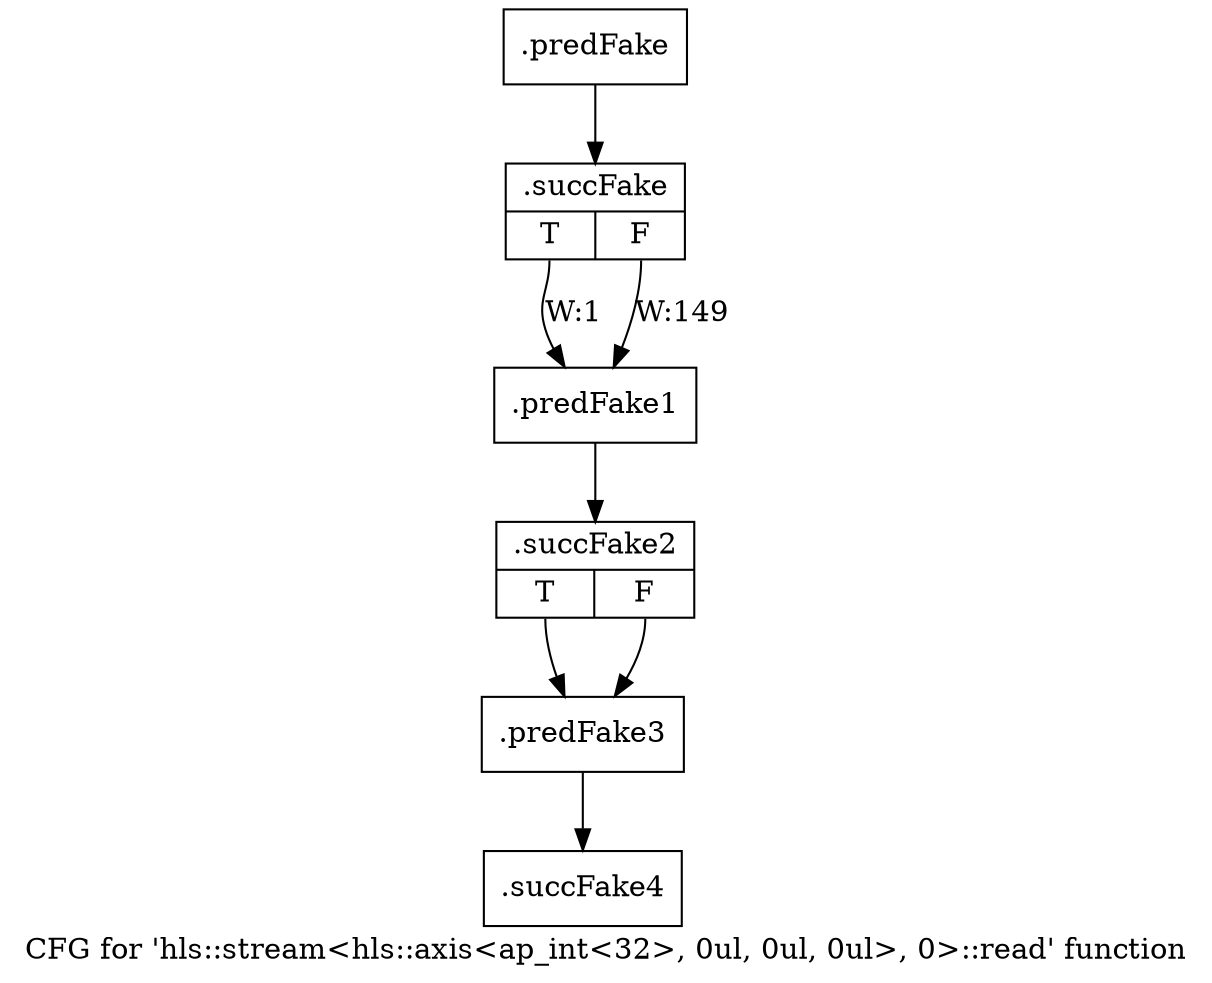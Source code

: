 digraph "CFG for 'hls::stream\<hls::axis\<ap_int\<32\>, 0ul, 0ul, 0ul\>, 0\>::read' function" {
	label="CFG for 'hls::stream\<hls::axis\<ap_int\<32\>, 0ul, 0ul, 0ul\>, 0\>::read' function";

	Node0x4601300 [shape=record,filename="",linenumber="",label="{.predFake}"];
	Node0x4601300 -> Node0x47bab50[ callList="" memoryops="" filename="/media/miguel/NewVolume/Linux/Xilinx/Vitis_HLS/2020.2/include/hls_stream_thread_unsafe.h" execusionnum="148"];
	Node0x47bab50 [shape=record,filename="/media/miguel/NewVolume/Linux/Xilinx/Vitis_HLS/2020.2/include/hls_stream_thread_unsafe.h",linenumber="239",label="{.succFake|{<s0>T|<s1>F}}"];
	Node0x47bab50:s0 -> Node0x4601ab0[label="W:1" callList="" memoryops="" filename="/media/miguel/NewVolume/Linux/Xilinx/Vitis_HLS/2020.2/include/hls_stream_thread_unsafe.h" execusionnum="0"];
	Node0x47bab50:s1 -> Node0x4601ab0[label="W:149" callList="" memoryops="" filename="/media/miguel/NewVolume/Linux/Xilinx/Vitis_HLS/2020.2/include/hls_stream_thread_unsafe.h" execusionnum="148"];
	Node0x4601ab0 [shape=record,filename="/media/miguel/NewVolume/Linux/Xilinx/Vitis_HLS/2020.2/include/hls_stream_thread_unsafe.h",linenumber="251",label="{.predFake1}"];
	Node0x4601ab0 -> Node0x47bacb0[ callList="" memoryops="" filename="/media/miguel/NewVolume/Linux/Xilinx/Vitis_HLS/2020.2/include/hls_stream_thread_unsafe.h" execusionnum="148"];
	Node0x47bacb0 [shape=record,filename="/media/miguel/NewVolume/Linux/Xilinx/Vitis_HLS/2020.2/include/hls_stream_thread_unsafe.h",linenumber="252",label="{.succFake2|{<s0>T|<s1>F}}"];
	Node0x47bacb0:s0 -> Node0x4601b50;
	Node0x47bacb0:s1 -> Node0x4601b50[ callList="" memoryops="" filename="/media/miguel/NewVolume/Linux/Xilinx/Vitis_HLS/2020.2/include/hls_stream_thread_unsafe.h" execusionnum="148"];
	Node0x4601b50 [shape=record,filename="/media/miguel/NewVolume/Linux/Xilinx/Vitis_HLS/2020.2/include/hls_stream_thread_unsafe.h",linenumber="252",label="{.predFake3}"];
	Node0x4601b50 -> Node0x47bae70[ callList="" memoryops="" filename="/media/miguel/NewVolume/Linux/Xilinx/Vitis_HLS/2020.2/include/hls_stream_thread_unsafe.h" execusionnum="296"];
	Node0x47bae70 [shape=record,filename="/media/miguel/NewVolume/Linux/Xilinx/Vitis_HLS/2020.2/include/hls_stream_thread_unsafe.h",linenumber="252",label="{.succFake4}"];
}
